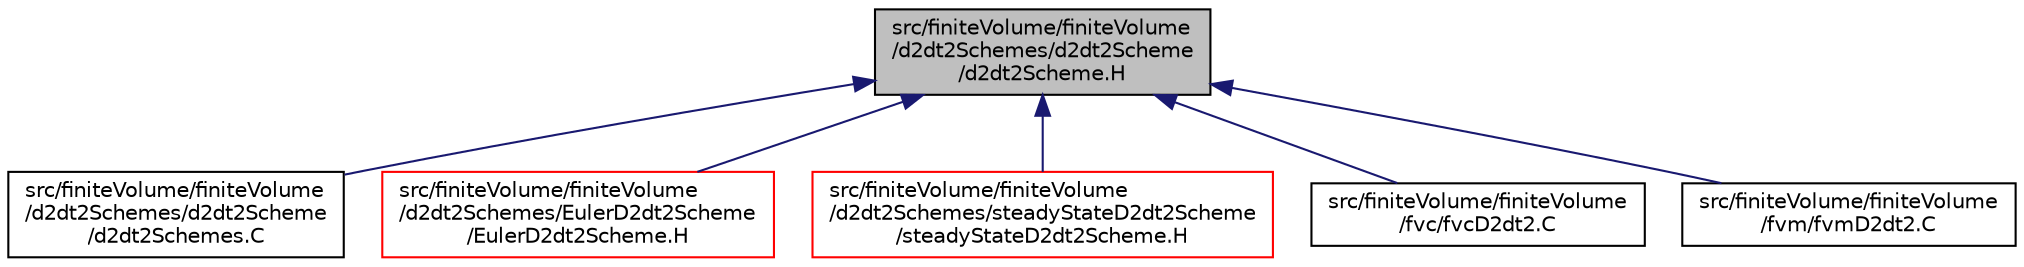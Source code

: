 digraph "src/finiteVolume/finiteVolume/d2dt2Schemes/d2dt2Scheme/d2dt2Scheme.H"
{
  bgcolor="transparent";
  edge [fontname="Helvetica",fontsize="10",labelfontname="Helvetica",labelfontsize="10"];
  node [fontname="Helvetica",fontsize="10",shape=record];
  Node1 [label="src/finiteVolume/finiteVolume\l/d2dt2Schemes/d2dt2Scheme\l/d2dt2Scheme.H",height=0.2,width=0.4,color="black", fillcolor="grey75", style="filled", fontcolor="black"];
  Node1 -> Node2 [dir="back",color="midnightblue",fontsize="10",style="solid",fontname="Helvetica"];
  Node2 [label="src/finiteVolume/finiteVolume\l/d2dt2Schemes/d2dt2Scheme\l/d2dt2Schemes.C",height=0.2,width=0.4,color="black",URL="$a05787.html",tooltip="Abstract base class for finite volume calculus d2dt2 schemes. "];
  Node1 -> Node3 [dir="back",color="midnightblue",fontsize="10",style="solid",fontname="Helvetica"];
  Node3 [label="src/finiteVolume/finiteVolume\l/d2dt2Schemes/EulerD2dt2Scheme\l/EulerD2dt2Scheme.H",height=0.2,width=0.4,color="red",URL="$a05789.html"];
  Node1 -> Node4 [dir="back",color="midnightblue",fontsize="10",style="solid",fontname="Helvetica"];
  Node4 [label="src/finiteVolume/finiteVolume\l/d2dt2Schemes/steadyStateD2dt2Scheme\l/steadyStateD2dt2Scheme.H",height=0.2,width=0.4,color="red",URL="$a05792.html"];
  Node1 -> Node5 [dir="back",color="midnightblue",fontsize="10",style="solid",fontname="Helvetica"];
  Node5 [label="src/finiteVolume/finiteVolume\l/fvc/fvcD2dt2.C",height=0.2,width=0.4,color="black",URL="$a05837.html"];
  Node1 -> Node6 [dir="back",color="midnightblue",fontsize="10",style="solid",fontname="Helvetica"];
  Node6 [label="src/finiteVolume/finiteVolume\l/fvm/fvmD2dt2.C",height=0.2,width=0.4,color="black",URL="$a05875.html"];
}
